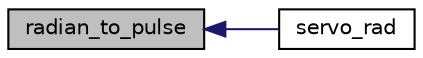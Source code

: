 digraph "radian_to_pulse"
{
  edge [fontname="Helvetica",fontsize="10",labelfontname="Helvetica",labelfontsize="10"];
  node [fontname="Helvetica",fontsize="10",shape=record];
  rankdir="LR";
  Node1 [label="radian_to_pulse",height=0.2,width=0.4,color="black", fillcolor="grey75", style="filled" fontcolor="black"];
  Node1 -> Node2 [dir="back",color="midnightblue",fontsize="10",style="solid",fontname="Helvetica"];
  Node2 [label="servo_rad",height=0.2,width=0.4,color="black", fillcolor="white", style="filled",URL="$servo_8c.html#ac683fdac9a6941bc38849d4ce362393d"];
}
